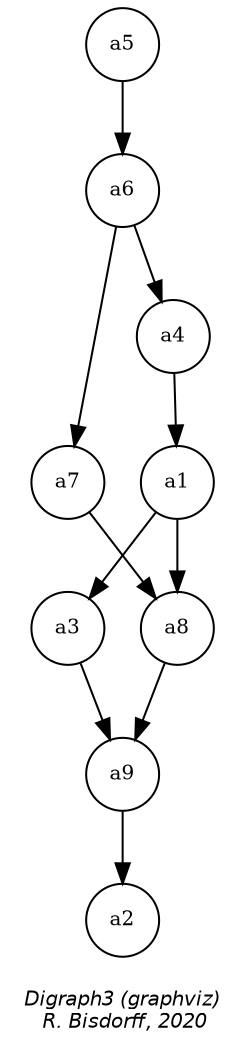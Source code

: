digraph G {
graph [ ordering = out, fontname = "Helvetica-Oblique",
 fontsize = 12,
 label = "\nDigraph3 (graphviz)\n R. Bisdorff, 2020", size="7,7",fontsize=10];
a1 [shape = "circle", label = "a1", fontsize=10];
a2 [shape = "circle", label = "a2", fontsize=10];
a3 [shape = "circle", label = "a3", fontsize=10];
a4 [shape = "circle", label = "a4", fontsize=10];
a5 [shape = "circle", label = "a5", fontsize=10];
a6 [shape = "circle", label = "a6", fontsize=10];
a7 [shape = "circle", label = "a7", fontsize=10];
a8 [shape = "circle", label = "a8", fontsize=10];
a9 [shape = "circle", label = "a9", fontsize=10];
{ rank = 0; a5; }
{ rank = 1; a6; }
{ rank = 2; a7; a4; }
{ rank = 3; a1; }
{ rank = 4; a3; a8; }
{ rank = 5; a9; }
{ rank = 6; a2; }
a5-> a6 [style="setlinewidth(1)",color=black] ;
a6-> a7 [style="setlinewidth(1)",color=black] ;
a6-> a4 [style="setlinewidth(1)",color=black] ;
a7-> a8 [style="setlinewidth(1)",color=black] ;
a4-> a1 [style="setlinewidth(1)",color=black] ;
a1-> a3 [style="setlinewidth(1)",color=black] ;
a1-> a8 [style="setlinewidth(1)",color=black] ;
a3-> a9 [style="setlinewidth(1)",color=black] ;
a8-> a9 [style="setlinewidth(1)",color=black] ;
a9-> a2 [style="setlinewidth(1)",color=black] ;
}
 

